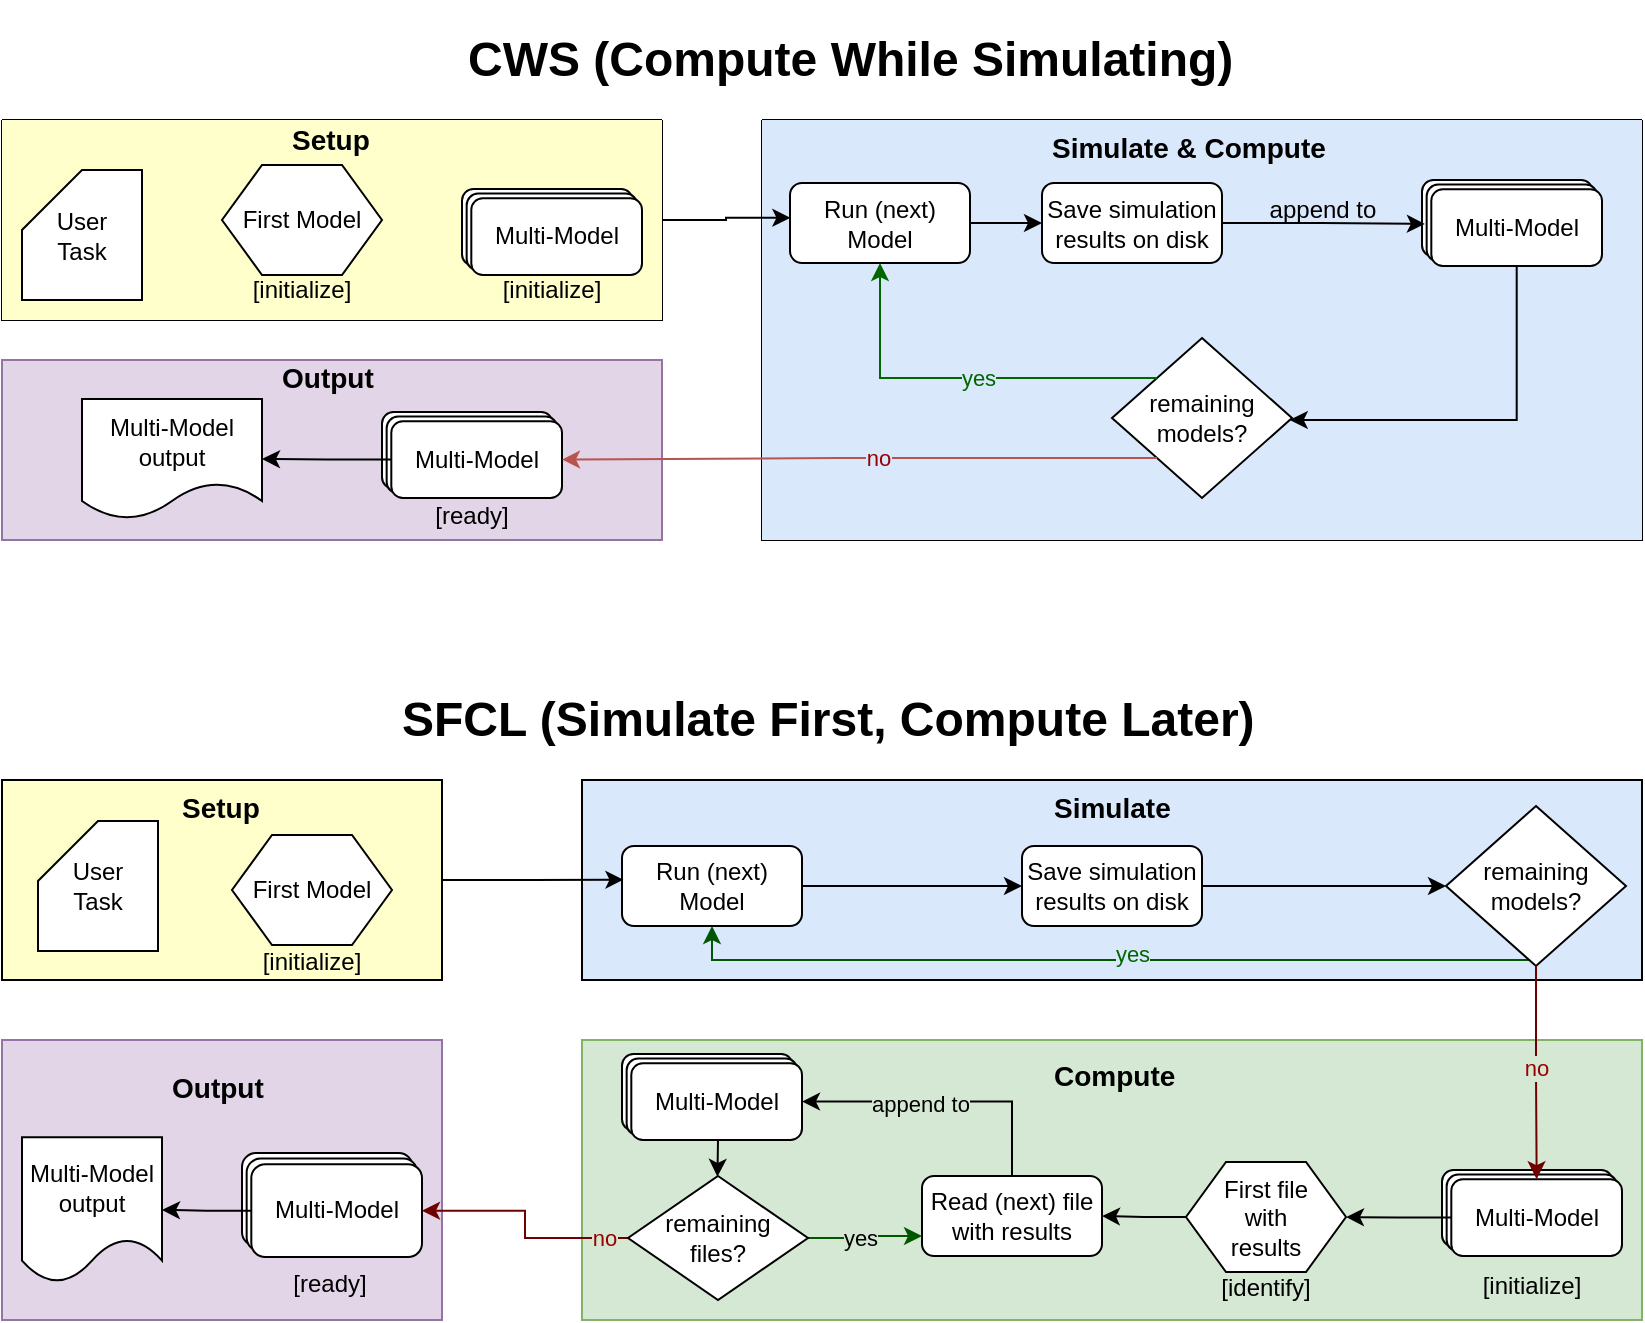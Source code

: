 <mxfile version="24.4.13" type="device">
  <diagram name="Page-1" id="GIKHmB9y_BDL_x4ilWfb">
    <mxGraphModel dx="744" dy="1757" grid="1" gridSize="10" guides="1" tooltips="1" connect="1" arrows="1" fold="1" page="1" pageScale="1" pageWidth="850" pageHeight="1100" math="0" shadow="0">
      <root>
        <mxCell id="0" />
        <mxCell id="1" parent="0" />
        <mxCell id="igS4ZqF1SHgYxhtwcaFk-54" value="" style="swimlane;startSize=0;fillColor=#FFFFCC;gradientColor=none;" parent="1" vertex="1">
          <mxGeometry y="20" width="330" height="100" as="geometry" />
        </mxCell>
        <mxCell id="kXIgV7pdSpHbNDQo-jJT-2" value="" style="rounded=0;whiteSpace=wrap;html=1;fillColor=#FFFFCC;strokeColor=none;" parent="igS4ZqF1SHgYxhtwcaFk-54" vertex="1">
          <mxGeometry width="330" height="100" as="geometry" />
        </mxCell>
        <mxCell id="igS4ZqF1SHgYxhtwcaFk-37" value="First Model" style="shape=hexagon;perimeter=hexagonPerimeter2;whiteSpace=wrap;html=1;fixedSize=1;" parent="igS4ZqF1SHgYxhtwcaFk-54" vertex="1">
          <mxGeometry x="110" y="22.5" width="80" height="55" as="geometry" />
        </mxCell>
        <mxCell id="igS4ZqF1SHgYxhtwcaFk-50" value="" style="group" parent="igS4ZqF1SHgYxhtwcaFk-54" vertex="1" connectable="0">
          <mxGeometry x="230" y="34.5" width="90" height="43" as="geometry" />
        </mxCell>
        <mxCell id="igS4ZqF1SHgYxhtwcaFk-46" value="" style="rounded=1;whiteSpace=wrap;html=1;" parent="igS4ZqF1SHgYxhtwcaFk-50" vertex="1">
          <mxGeometry width="85.345" height="38.393" as="geometry" />
        </mxCell>
        <mxCell id="igS4ZqF1SHgYxhtwcaFk-47" value="" style="rounded=1;whiteSpace=wrap;html=1;" parent="igS4ZqF1SHgYxhtwcaFk-50" vertex="1">
          <mxGeometry x="2.328" y="2.304" width="85.345" height="38.393" as="geometry" />
        </mxCell>
        <mxCell id="igS4ZqF1SHgYxhtwcaFk-48" value="Multi-Model" style="rounded=1;whiteSpace=wrap;html=1;" parent="igS4ZqF1SHgYxhtwcaFk-50" vertex="1">
          <mxGeometry x="4.655" y="4.607" width="85.345" height="38.393" as="geometry" />
        </mxCell>
        <mxCell id="n94J9Nm3W72VEINgGD9b-1" value="[initialize]" style="text;html=1;align=center;verticalAlign=middle;whiteSpace=wrap;rounded=0;" parent="igS4ZqF1SHgYxhtwcaFk-54" vertex="1">
          <mxGeometry x="245" y="70" width="60" height="30" as="geometry" />
        </mxCell>
        <mxCell id="n94J9Nm3W72VEINgGD9b-2" value="[initialize]" style="text;html=1;align=center;verticalAlign=middle;whiteSpace=wrap;rounded=0;" parent="igS4ZqF1SHgYxhtwcaFk-54" vertex="1">
          <mxGeometry x="120" y="70" width="60" height="30" as="geometry" />
        </mxCell>
        <mxCell id="n94J9Nm3W72VEINgGD9b-10" value="User&lt;div&gt;Task&lt;/div&gt;" style="shape=card;whiteSpace=wrap;html=1;" parent="igS4ZqF1SHgYxhtwcaFk-54" vertex="1">
          <mxGeometry x="10" y="25" width="60" height="65" as="geometry" />
        </mxCell>
        <mxCell id="n94J9Nm3W72VEINgGD9b-11" value="&lt;h1 style=&quot;margin-top: 0px;&quot;&gt;&lt;font style=&quot;font-size: 14px;&quot;&gt;Setup&lt;/font&gt;&lt;/h1&gt;" style="text;html=1;whiteSpace=wrap;overflow=hidden;rounded=0;" parent="igS4ZqF1SHgYxhtwcaFk-54" vertex="1">
          <mxGeometry x="142.5" y="-14.5" width="45" height="35" as="geometry" />
        </mxCell>
        <mxCell id="igS4ZqF1SHgYxhtwcaFk-75" value="" style="swimlane;startSize=0;strokeColor=default;fillColor=#CCE5FF;gradientColor=none;fillStyle=solid;" parent="1" vertex="1">
          <mxGeometry x="380" y="20" width="440" height="210" as="geometry" />
        </mxCell>
        <mxCell id="kXIgV7pdSpHbNDQo-jJT-1" value="" style="rounded=0;whiteSpace=wrap;html=1;fillColor=#dae8fc;strokeColor=none;" parent="igS4ZqF1SHgYxhtwcaFk-75" vertex="1">
          <mxGeometry width="440" height="210" as="geometry" />
        </mxCell>
        <mxCell id="n94J9Nm3W72VEINgGD9b-12" value="&lt;h1 style=&quot;margin-top: 0px;&quot;&gt;&lt;font style=&quot;font-size: 14px;&quot;&gt;Simulate &amp;amp; Compute&lt;/font&gt;&lt;/h1&gt;" style="text;html=1;whiteSpace=wrap;overflow=hidden;rounded=0;" parent="igS4ZqF1SHgYxhtwcaFk-75" vertex="1">
          <mxGeometry x="142.5" y="-10" width="155" height="40" as="geometry" />
        </mxCell>
        <mxCell id="kXIgV7pdSpHbNDQo-jJT-50" value="" style="group" parent="igS4ZqF1SHgYxhtwcaFk-75" vertex="1" connectable="0">
          <mxGeometry x="14" y="30" width="406" height="159" as="geometry" />
        </mxCell>
        <mxCell id="igS4ZqF1SHgYxhtwcaFk-77" value="" style="group" parent="kXIgV7pdSpHbNDQo-jJT-50" vertex="1" connectable="0">
          <mxGeometry x="316" width="90" height="43" as="geometry" />
        </mxCell>
        <mxCell id="igS4ZqF1SHgYxhtwcaFk-78" value="" style="rounded=1;whiteSpace=wrap;html=1;" parent="igS4ZqF1SHgYxhtwcaFk-77" vertex="1">
          <mxGeometry width="85.345" height="38.393" as="geometry" />
        </mxCell>
        <mxCell id="igS4ZqF1SHgYxhtwcaFk-79" value="" style="rounded=1;whiteSpace=wrap;html=1;" parent="igS4ZqF1SHgYxhtwcaFk-77" vertex="1">
          <mxGeometry x="2.328" y="2.304" width="85.345" height="38.393" as="geometry" />
        </mxCell>
        <mxCell id="igS4ZqF1SHgYxhtwcaFk-80" value="Multi-Model" style="rounded=1;whiteSpace=wrap;html=1;" parent="igS4ZqF1SHgYxhtwcaFk-77" vertex="1">
          <mxGeometry x="4.655" y="4.607" width="85.345" height="38.393" as="geometry" />
        </mxCell>
        <mxCell id="igS4ZqF1SHgYxhtwcaFk-39" value="Run (next) Model" style="rounded=1;whiteSpace=wrap;html=1;" parent="kXIgV7pdSpHbNDQo-jJT-50" vertex="1">
          <mxGeometry y="1.5" width="90" height="40" as="geometry" />
        </mxCell>
        <mxCell id="igS4ZqF1SHgYxhtwcaFk-40" value="Save simulation results on disk" style="rounded=1;whiteSpace=wrap;html=1;" parent="kXIgV7pdSpHbNDQo-jJT-50" vertex="1">
          <mxGeometry x="126" y="1.5" width="90" height="40" as="geometry" />
        </mxCell>
        <mxCell id="igS4ZqF1SHgYxhtwcaFk-82" style="edgeStyle=orthogonalEdgeStyle;rounded=0;orthogonalLoop=1;jettySize=auto;html=1;" parent="kXIgV7pdSpHbNDQo-jJT-50" source="igS4ZqF1SHgYxhtwcaFk-39" target="igS4ZqF1SHgYxhtwcaFk-40" edge="1">
          <mxGeometry relative="1" as="geometry" />
        </mxCell>
        <mxCell id="igS4ZqF1SHgYxhtwcaFk-86" style="edgeStyle=orthogonalEdgeStyle;rounded=0;orthogonalLoop=1;jettySize=auto;html=1;entryX=0.017;entryY=0.572;entryDx=0;entryDy=0;entryPerimeter=0;" parent="kXIgV7pdSpHbNDQo-jJT-50" source="igS4ZqF1SHgYxhtwcaFk-40" target="igS4ZqF1SHgYxhtwcaFk-78" edge="1">
          <mxGeometry relative="1" as="geometry" />
        </mxCell>
        <mxCell id="igS4ZqF1SHgYxhtwcaFk-87" value="append t&lt;span style=&quot;background-color: initial;&quot;&gt;o&lt;/span&gt;" style="text;html=1;align=center;verticalAlign=middle;resizable=0;points=[];autosize=1;strokeColor=none;fillColor=none;" parent="kXIgV7pdSpHbNDQo-jJT-50" vertex="1">
          <mxGeometry x="226" width="80" height="30" as="geometry" />
        </mxCell>
        <mxCell id="igS4ZqF1SHgYxhtwcaFk-90" value="remaining models?" style="rhombus;whiteSpace=wrap;html=1;" parent="kXIgV7pdSpHbNDQo-jJT-50" vertex="1">
          <mxGeometry x="161" y="79" width="90" height="80" as="geometry" />
        </mxCell>
        <mxCell id="igS4ZqF1SHgYxhtwcaFk-95" style="edgeStyle=orthogonalEdgeStyle;rounded=0;orthogonalLoop=1;jettySize=auto;html=1;" parent="kXIgV7pdSpHbNDQo-jJT-50" source="igS4ZqF1SHgYxhtwcaFk-80" target="igS4ZqF1SHgYxhtwcaFk-90" edge="1">
          <mxGeometry relative="1" as="geometry">
            <Array as="points">
              <mxPoint x="363" y="120" />
            </Array>
          </mxGeometry>
        </mxCell>
        <mxCell id="igS4ZqF1SHgYxhtwcaFk-96" style="edgeStyle=orthogonalEdgeStyle;rounded=0;orthogonalLoop=1;jettySize=auto;html=1;exitX=0;exitY=0;exitDx=0;exitDy=0;entryX=0.5;entryY=1;entryDx=0;entryDy=0;strokeColor=#006600;" parent="kXIgV7pdSpHbNDQo-jJT-50" source="igS4ZqF1SHgYxhtwcaFk-90" target="igS4ZqF1SHgYxhtwcaFk-39" edge="1">
          <mxGeometry relative="1" as="geometry" />
        </mxCell>
        <mxCell id="igS4ZqF1SHgYxhtwcaFk-97" value="yes" style="edgeLabel;html=1;align=center;verticalAlign=middle;resizable=0;points=[];labelBackgroundColor=#DAE8FC;fontColor=#006600;" parent="igS4ZqF1SHgYxhtwcaFk-96" vertex="1" connectable="0">
          <mxGeometry x="-0.086" relative="1" as="geometry">
            <mxPoint as="offset" />
          </mxGeometry>
        </mxCell>
        <mxCell id="igS4ZqF1SHgYxhtwcaFk-106" value="" style="swimlane;startSize=0;" parent="1" vertex="1">
          <mxGeometry y="140" width="330" height="90" as="geometry" />
        </mxCell>
        <mxCell id="kXIgV7pdSpHbNDQo-jJT-113" value="" style="group" parent="igS4ZqF1SHgYxhtwcaFk-106" vertex="1" connectable="0">
          <mxGeometry y="-15.5" width="330" height="105.5" as="geometry" />
        </mxCell>
        <mxCell id="kXIgV7pdSpHbNDQo-jJT-3" value="" style="rounded=0;whiteSpace=wrap;html=1;strokeColor=#9673a6;fillColor=#e1d5e7;" parent="kXIgV7pdSpHbNDQo-jJT-113" vertex="1">
          <mxGeometry y="15.5" width="330" height="90" as="geometry" />
        </mxCell>
        <mxCell id="igS4ZqF1SHgYxhtwcaFk-112" value="" style="group" parent="kXIgV7pdSpHbNDQo-jJT-113" vertex="1" connectable="0">
          <mxGeometry x="190" y="41.5" width="90" height="43" as="geometry" />
        </mxCell>
        <mxCell id="igS4ZqF1SHgYxhtwcaFk-113" value="" style="rounded=1;whiteSpace=wrap;html=1;" parent="igS4ZqF1SHgYxhtwcaFk-112" vertex="1">
          <mxGeometry width="85.345" height="38.393" as="geometry" />
        </mxCell>
        <mxCell id="igS4ZqF1SHgYxhtwcaFk-114" value="" style="rounded=1;whiteSpace=wrap;html=1;" parent="igS4ZqF1SHgYxhtwcaFk-112" vertex="1">
          <mxGeometry x="2.328" y="2.304" width="85.345" height="38.393" as="geometry" />
        </mxCell>
        <mxCell id="igS4ZqF1SHgYxhtwcaFk-115" value="Multi-Model" style="rounded=1;whiteSpace=wrap;html=1;" parent="igS4ZqF1SHgYxhtwcaFk-112" vertex="1">
          <mxGeometry x="4.655" y="4.607" width="85.345" height="38.393" as="geometry" />
        </mxCell>
        <mxCell id="n94J9Nm3W72VEINgGD9b-5" value="[ready]" style="text;html=1;align=center;verticalAlign=middle;whiteSpace=wrap;rounded=0;" parent="kXIgV7pdSpHbNDQo-jJT-113" vertex="1">
          <mxGeometry x="205" y="78.5" width="60" height="30" as="geometry" />
        </mxCell>
        <mxCell id="n94J9Nm3W72VEINgGD9b-7" value="Multi-Model output" style="shape=document;whiteSpace=wrap;html=1;boundedLbl=1;" parent="kXIgV7pdSpHbNDQo-jJT-113" vertex="1">
          <mxGeometry x="40" y="35" width="90" height="60" as="geometry" />
        </mxCell>
        <mxCell id="n94J9Nm3W72VEINgGD9b-8" style="edgeStyle=orthogonalEdgeStyle;rounded=0;orthogonalLoop=1;jettySize=auto;html=1;entryX=1;entryY=0.5;entryDx=0;entryDy=0;" parent="kXIgV7pdSpHbNDQo-jJT-113" source="igS4ZqF1SHgYxhtwcaFk-115" target="n94J9Nm3W72VEINgGD9b-7" edge="1">
          <mxGeometry relative="1" as="geometry" />
        </mxCell>
        <mxCell id="n94J9Nm3W72VEINgGD9b-15" value="&lt;h1 style=&quot;margin-top: 0px;&quot;&gt;&lt;font style=&quot;font-size: 14px;&quot;&gt;Output&lt;/font&gt;&lt;/h1&gt;" style="text;html=1;whiteSpace=wrap;overflow=hidden;rounded=0;" parent="kXIgV7pdSpHbNDQo-jJT-113" vertex="1">
          <mxGeometry x="137.5" width="55" height="35" as="geometry" />
        </mxCell>
        <mxCell id="igS4ZqF1SHgYxhtwcaFk-116" style="edgeStyle=orthogonalEdgeStyle;rounded=0;orthogonalLoop=1;jettySize=auto;html=1;exitX=0;exitY=1;exitDx=0;exitDy=0;fillColor=#f8cecc;strokeColor=#b85450;" parent="1" source="igS4ZqF1SHgYxhtwcaFk-90" target="igS4ZqF1SHgYxhtwcaFk-115" edge="1">
          <mxGeometry relative="1" as="geometry" />
        </mxCell>
        <mxCell id="igS4ZqF1SHgYxhtwcaFk-117" value="no" style="edgeLabel;html=1;align=center;verticalAlign=middle;resizable=0;points=[];labelBackgroundColor=#DAE8FC;fontColor=#990000;" parent="igS4ZqF1SHgYxhtwcaFk-116" vertex="1" connectable="0">
          <mxGeometry x="-0.061" relative="1" as="geometry">
            <mxPoint as="offset" />
          </mxGeometry>
        </mxCell>
        <mxCell id="kXIgV7pdSpHbNDQo-jJT-5" value="" style="rounded=0;whiteSpace=wrap;html=1;fillColor=#FFFFCC;strokeColor=default;" parent="1" vertex="1">
          <mxGeometry y="350" width="220" height="100" as="geometry" />
        </mxCell>
        <mxCell id="kXIgV7pdSpHbNDQo-jJT-6" value="User&lt;div&gt;Task&lt;/div&gt;" style="shape=card;whiteSpace=wrap;html=1;" parent="1" vertex="1">
          <mxGeometry x="18" y="370.5" width="60" height="65" as="geometry" />
        </mxCell>
        <mxCell id="kXIgV7pdSpHbNDQo-jJT-8" value="&lt;h1&gt;&lt;font style=&quot;font-size: 24px;&quot;&gt;CWS (Compute While Simulating)&lt;/font&gt;&lt;/h1&gt;" style="text;html=1;strokeColor=none;fillColor=none;spacing=5;spacingTop=-20;whiteSpace=wrap;overflow=hidden;rounded=0;" parent="1" vertex="1">
          <mxGeometry x="228" y="-30" width="395" height="50" as="geometry" />
        </mxCell>
        <mxCell id="kXIgV7pdSpHbNDQo-jJT-9" value="&lt;h1&gt;&lt;font style=&quot;font-size: 24px;&quot;&gt;SFCL (Simulate First, Compute Later)&lt;/font&gt;&lt;/h1&gt;" style="text;html=1;strokeColor=none;fillColor=none;spacing=5;spacingTop=-20;whiteSpace=wrap;overflow=hidden;rounded=0;" parent="1" vertex="1">
          <mxGeometry x="195" y="300" width="460" height="40" as="geometry" />
        </mxCell>
        <mxCell id="kXIgV7pdSpHbNDQo-jJT-12" value="First Model" style="shape=hexagon;perimeter=hexagonPerimeter2;whiteSpace=wrap;html=1;fixedSize=1;" parent="1" vertex="1">
          <mxGeometry x="115" y="377.5" width="80" height="55" as="geometry" />
        </mxCell>
        <mxCell id="kXIgV7pdSpHbNDQo-jJT-13" value="&lt;h1 style=&quot;margin-top: 0px;&quot;&gt;&lt;font style=&quot;font-size: 14px;&quot;&gt;Setup&lt;/font&gt;&lt;/h1&gt;" style="text;html=1;whiteSpace=wrap;overflow=hidden;rounded=0;" parent="1" vertex="1">
          <mxGeometry x="87.5" y="340" width="45" height="35" as="geometry" />
        </mxCell>
        <mxCell id="kXIgV7pdSpHbNDQo-jJT-14" value="[initialize]" style="text;html=1;align=center;verticalAlign=middle;whiteSpace=wrap;rounded=0;" parent="1" vertex="1">
          <mxGeometry x="125" y="426" width="60" height="30" as="geometry" />
        </mxCell>
        <mxCell id="kXIgV7pdSpHbNDQo-jJT-83" value="" style="rounded=0;whiteSpace=wrap;html=1;fillColor=#DAE8FC;" parent="1" vertex="1">
          <mxGeometry x="290" y="350" width="530" height="100" as="geometry" />
        </mxCell>
        <mxCell id="kXIgV7pdSpHbNDQo-jJT-105" style="edgeStyle=orthogonalEdgeStyle;rounded=0;orthogonalLoop=1;jettySize=auto;html=1;" parent="1" source="kXIgV7pdSpHbNDQo-jJT-98" target="kXIgV7pdSpHbNDQo-jJT-104" edge="1">
          <mxGeometry relative="1" as="geometry" />
        </mxCell>
        <mxCell id="kXIgV7pdSpHbNDQo-jJT-98" value="Run (next) Model" style="rounded=1;whiteSpace=wrap;html=1;" parent="1" vertex="1">
          <mxGeometry x="310" y="383" width="90" height="40" as="geometry" />
        </mxCell>
        <mxCell id="kXIgV7pdSpHbNDQo-jJT-103" style="edgeStyle=orthogonalEdgeStyle;rounded=0;orthogonalLoop=1;jettySize=auto;html=1;entryX=0.002;entryY=0.435;entryDx=0;entryDy=0;entryPerimeter=0;" parent="1" source="kXIgV7pdSpHbNDQo-jJT-2" target="igS4ZqF1SHgYxhtwcaFk-39" edge="1">
          <mxGeometry relative="1" as="geometry" />
        </mxCell>
        <mxCell id="kXIgV7pdSpHbNDQo-jJT-108" style="edgeStyle=orthogonalEdgeStyle;rounded=0;orthogonalLoop=1;jettySize=auto;html=1;exitX=1;exitY=0.5;exitDx=0;exitDy=0;" parent="1" source="kXIgV7pdSpHbNDQo-jJT-104" target="kXIgV7pdSpHbNDQo-jJT-106" edge="1">
          <mxGeometry relative="1" as="geometry" />
        </mxCell>
        <mxCell id="kXIgV7pdSpHbNDQo-jJT-104" value="Save simulation results on disk" style="rounded=1;whiteSpace=wrap;html=1;" parent="1" vertex="1">
          <mxGeometry x="510" y="383" width="90" height="40" as="geometry" />
        </mxCell>
        <mxCell id="kXIgV7pdSpHbNDQo-jJT-109" style="edgeStyle=orthogonalEdgeStyle;rounded=0;orthogonalLoop=1;jettySize=auto;html=1;fillColor=#008a00;strokeColor=#005700;" parent="1" source="kXIgV7pdSpHbNDQo-jJT-106" target="kXIgV7pdSpHbNDQo-jJT-98" edge="1">
          <mxGeometry relative="1" as="geometry">
            <Array as="points">
              <mxPoint x="355" y="440" />
            </Array>
          </mxGeometry>
        </mxCell>
        <mxCell id="kXIgV7pdSpHbNDQo-jJT-110" value="yes" style="edgeLabel;html=1;align=center;verticalAlign=middle;resizable=0;points=[];labelBackgroundColor=#DAE8FC;fontColor=#006600;" parent="kXIgV7pdSpHbNDQo-jJT-109" vertex="1" connectable="0">
          <mxGeometry x="-0.068" y="1" relative="1" as="geometry">
            <mxPoint y="-4" as="offset" />
          </mxGeometry>
        </mxCell>
        <mxCell id="kXIgV7pdSpHbNDQo-jJT-106" value="remaining models?" style="rhombus;whiteSpace=wrap;html=1;" parent="1" vertex="1">
          <mxGeometry x="722" y="363" width="90" height="80" as="geometry" />
        </mxCell>
        <mxCell id="kXIgV7pdSpHbNDQo-jJT-107" value="&lt;h1 style=&quot;margin-top: 0px;&quot;&gt;&lt;font style=&quot;font-size: 14px;&quot;&gt;Simulate&lt;/font&gt;&lt;/h1&gt;" style="text;html=1;whiteSpace=wrap;overflow=hidden;rounded=0;" parent="1" vertex="1">
          <mxGeometry x="523.75" y="340" width="62.5" height="40" as="geometry" />
        </mxCell>
        <mxCell id="kXIgV7pdSpHbNDQo-jJT-65" style="edgeStyle=orthogonalEdgeStyle;rounded=0;orthogonalLoop=1;jettySize=auto;html=1;entryX=0.008;entryY=0.421;entryDx=0;entryDy=0;entryPerimeter=0;" parent="1" source="kXIgV7pdSpHbNDQo-jJT-5" target="kXIgV7pdSpHbNDQo-jJT-98" edge="1">
          <mxGeometry relative="1" as="geometry">
            <mxPoint x="290" y="400" as="targetPoint" />
          </mxGeometry>
        </mxCell>
        <mxCell id="kXIgV7pdSpHbNDQo-jJT-111" value="" style="rounded=0;whiteSpace=wrap;html=1;fillColor=#d5e8d4;strokeColor=#82b366;" parent="1" vertex="1">
          <mxGeometry x="290" y="480" width="530" height="140" as="geometry" />
        </mxCell>
        <mxCell id="kXIgV7pdSpHbNDQo-jJT-126" value="&lt;h1 style=&quot;margin-top: 0px;&quot;&gt;&lt;font style=&quot;font-size: 14px;&quot;&gt;Compute&lt;/font&gt;&lt;/h1&gt;" style="text;html=1;whiteSpace=wrap;overflow=hidden;rounded=0;" parent="1" vertex="1">
          <mxGeometry x="523.75" y="473.8" width="62.5" height="40" as="geometry" />
        </mxCell>
        <mxCell id="kXIgV7pdSpHbNDQo-jJT-190" style="edgeStyle=orthogonalEdgeStyle;rounded=0;orthogonalLoop=1;jettySize=auto;html=1;entryX=1;entryY=0.5;entryDx=0;entryDy=0;" parent="1" source="kXIgV7pdSpHbNDQo-jJT-137" target="kXIgV7pdSpHbNDQo-jJT-162" edge="1">
          <mxGeometry relative="1" as="geometry">
            <Array as="points">
              <mxPoint x="505" y="511" />
            </Array>
          </mxGeometry>
        </mxCell>
        <mxCell id="kXIgV7pdSpHbNDQo-jJT-191" value="append to" style="edgeLabel;html=1;align=center;verticalAlign=middle;resizable=0;points=[];labelBackgroundColor=#D5E8D4;" parent="kXIgV7pdSpHbNDQo-jJT-190" vertex="1" connectable="0">
          <mxGeometry x="0.164" y="1" relative="1" as="geometry">
            <mxPoint as="offset" />
          </mxGeometry>
        </mxCell>
        <mxCell id="kXIgV7pdSpHbNDQo-jJT-137" value="Read (next) file&lt;br&gt;with results" style="rounded=1;whiteSpace=wrap;html=1;" parent="1" vertex="1">
          <mxGeometry x="460" y="548" width="90" height="40" as="geometry" />
        </mxCell>
        <mxCell id="kXIgV7pdSpHbNDQo-jJT-139" value="[identify]" style="text;html=1;align=center;verticalAlign=middle;whiteSpace=wrap;rounded=0;" parent="1" vertex="1">
          <mxGeometry x="602" y="589" width="60" height="30" as="geometry" />
        </mxCell>
        <mxCell id="kXIgV7pdSpHbNDQo-jJT-150" value="" style="group" parent="1" vertex="1" connectable="0">
          <mxGeometry x="720" y="545" width="90" height="43" as="geometry" />
        </mxCell>
        <mxCell id="kXIgV7pdSpHbNDQo-jJT-151" value="" style="rounded=1;whiteSpace=wrap;html=1;" parent="kXIgV7pdSpHbNDQo-jJT-150" vertex="1">
          <mxGeometry width="85.345" height="38.393" as="geometry" />
        </mxCell>
        <mxCell id="kXIgV7pdSpHbNDQo-jJT-152" value="" style="rounded=1;whiteSpace=wrap;html=1;" parent="kXIgV7pdSpHbNDQo-jJT-150" vertex="1">
          <mxGeometry x="2.328" y="2.304" width="85.345" height="38.393" as="geometry" />
        </mxCell>
        <mxCell id="kXIgV7pdSpHbNDQo-jJT-153" value="Multi-Model" style="rounded=1;whiteSpace=wrap;html=1;" parent="kXIgV7pdSpHbNDQo-jJT-150" vertex="1">
          <mxGeometry x="4.655" y="4.607" width="85.345" height="38.393" as="geometry" />
        </mxCell>
        <mxCell id="kXIgV7pdSpHbNDQo-jJT-154" value="[initialize]" style="text;html=1;align=center;verticalAlign=middle;whiteSpace=wrap;rounded=0;" parent="1" vertex="1">
          <mxGeometry x="735" y="588" width="60" height="30" as="geometry" />
        </mxCell>
        <mxCell id="kXIgV7pdSpHbNDQo-jJT-189" style="edgeStyle=orthogonalEdgeStyle;rounded=0;orthogonalLoop=1;jettySize=auto;html=1;entryX=1;entryY=0.5;entryDx=0;entryDy=0;" parent="1" source="kXIgV7pdSpHbNDQo-jJT-156" target="kXIgV7pdSpHbNDQo-jJT-137" edge="1">
          <mxGeometry relative="1" as="geometry" />
        </mxCell>
        <mxCell id="kXIgV7pdSpHbNDQo-jJT-156" value="First file &lt;br&gt;with&lt;br&gt;results" style="shape=hexagon;perimeter=hexagonPerimeter2;whiteSpace=wrap;html=1;fixedSize=1;" parent="1" vertex="1">
          <mxGeometry x="592" y="541" width="80" height="55" as="geometry" />
        </mxCell>
        <mxCell id="kXIgV7pdSpHbNDQo-jJT-159" value="" style="group" parent="1" vertex="1" connectable="0">
          <mxGeometry x="310" y="487" width="90" height="43" as="geometry" />
        </mxCell>
        <mxCell id="kXIgV7pdSpHbNDQo-jJT-160" value="" style="rounded=1;whiteSpace=wrap;html=1;" parent="kXIgV7pdSpHbNDQo-jJT-159" vertex="1">
          <mxGeometry width="85.345" height="38.393" as="geometry" />
        </mxCell>
        <mxCell id="kXIgV7pdSpHbNDQo-jJT-161" value="" style="rounded=1;whiteSpace=wrap;html=1;" parent="kXIgV7pdSpHbNDQo-jJT-159" vertex="1">
          <mxGeometry x="2.328" y="2.304" width="85.345" height="38.393" as="geometry" />
        </mxCell>
        <mxCell id="kXIgV7pdSpHbNDQo-jJT-162" value="Multi-Model" style="rounded=1;whiteSpace=wrap;html=1;" parent="kXIgV7pdSpHbNDQo-jJT-159" vertex="1">
          <mxGeometry x="4.655" y="4.607" width="85.345" height="38.393" as="geometry" />
        </mxCell>
        <mxCell id="kXIgV7pdSpHbNDQo-jJT-179" value="" style="group" parent="1" vertex="1" connectable="0">
          <mxGeometry y="480" width="220" height="140" as="geometry" />
        </mxCell>
        <mxCell id="kXIgV7pdSpHbNDQo-jJT-115" value="" style="rounded=0;whiteSpace=wrap;html=1;strokeColor=#9673a6;fillColor=#e1d5e7;" parent="kXIgV7pdSpHbNDQo-jJT-179" vertex="1">
          <mxGeometry width="220" height="140" as="geometry" />
        </mxCell>
        <mxCell id="kXIgV7pdSpHbNDQo-jJT-116" value="" style="group" parent="kXIgV7pdSpHbNDQo-jJT-179" vertex="1" connectable="0">
          <mxGeometry x="120" y="56.501" width="90" height="52.036" as="geometry" />
        </mxCell>
        <mxCell id="kXIgV7pdSpHbNDQo-jJT-117" value="" style="rounded=1;whiteSpace=wrap;html=1;" parent="kXIgV7pdSpHbNDQo-jJT-116" vertex="1">
          <mxGeometry width="85.345" height="46.46" as="geometry" />
        </mxCell>
        <mxCell id="kXIgV7pdSpHbNDQo-jJT-118" value="" style="rounded=1;whiteSpace=wrap;html=1;" parent="kXIgV7pdSpHbNDQo-jJT-116" vertex="1">
          <mxGeometry x="2.328" y="2.788" width="85.345" height="46.46" as="geometry" />
        </mxCell>
        <mxCell id="kXIgV7pdSpHbNDQo-jJT-119" value="Multi-Model" style="rounded=1;whiteSpace=wrap;html=1;" parent="kXIgV7pdSpHbNDQo-jJT-116" vertex="1">
          <mxGeometry x="4.655" y="5.575" width="85.345" height="46.46" as="geometry" />
        </mxCell>
        <mxCell id="kXIgV7pdSpHbNDQo-jJT-120" value="[ready]" style="text;html=1;align=center;verticalAlign=middle;whiteSpace=wrap;rounded=0;" parent="kXIgV7pdSpHbNDQo-jJT-179" vertex="1">
          <mxGeometry x="134" y="103.696" width="60" height="36.304" as="geometry" />
        </mxCell>
        <mxCell id="kXIgV7pdSpHbNDQo-jJT-121" value="Multi-Model output" style="shape=document;whiteSpace=wrap;html=1;boundedLbl=1;" parent="kXIgV7pdSpHbNDQo-jJT-179" vertex="1">
          <mxGeometry x="10" y="48.635" width="70" height="72.608" as="geometry" />
        </mxCell>
        <mxCell id="kXIgV7pdSpHbNDQo-jJT-122" style="edgeStyle=orthogonalEdgeStyle;rounded=0;orthogonalLoop=1;jettySize=auto;html=1;entryX=1;entryY=0.5;entryDx=0;entryDy=0;" parent="kXIgV7pdSpHbNDQo-jJT-179" source="kXIgV7pdSpHbNDQo-jJT-119" target="kXIgV7pdSpHbNDQo-jJT-121" edge="1">
          <mxGeometry relative="1" as="geometry" />
        </mxCell>
        <mxCell id="kXIgV7pdSpHbNDQo-jJT-123" value="&lt;h1 style=&quot;margin-top: 0px;&quot;&gt;&lt;font style=&quot;font-size: 14px;&quot;&gt;Output&lt;/font&gt;&lt;/h1&gt;" style="text;html=1;whiteSpace=wrap;overflow=hidden;rounded=0;" parent="kXIgV7pdSpHbNDQo-jJT-179" vertex="1">
          <mxGeometry x="82.5" width="55" height="42.355" as="geometry" />
        </mxCell>
        <mxCell id="kXIgV7pdSpHbNDQo-jJT-192" style="edgeStyle=orthogonalEdgeStyle;rounded=0;orthogonalLoop=1;jettySize=auto;html=1;entryX=0;entryY=0.75;entryDx=0;entryDy=0;fillColor=#008a00;strokeColor=#005700;" parent="1" source="kXIgV7pdSpHbNDQo-jJT-180" target="kXIgV7pdSpHbNDQo-jJT-137" edge="1">
          <mxGeometry relative="1" as="geometry" />
        </mxCell>
        <mxCell id="kXIgV7pdSpHbNDQo-jJT-193" value="yes" style="edgeLabel;html=1;align=center;verticalAlign=middle;resizable=0;points=[];labelBackgroundColor=#D5E8D4;" parent="kXIgV7pdSpHbNDQo-jJT-192" vertex="1" connectable="0">
          <mxGeometry x="-0.129" relative="1" as="geometry">
            <mxPoint as="offset" />
          </mxGeometry>
        </mxCell>
        <mxCell id="kXIgV7pdSpHbNDQo-jJT-195" style="edgeStyle=orthogonalEdgeStyle;rounded=0;orthogonalLoop=1;jettySize=auto;html=1;fillColor=#a20025;strokeColor=#6F0000;" parent="1" source="kXIgV7pdSpHbNDQo-jJT-180" target="kXIgV7pdSpHbNDQo-jJT-119" edge="1">
          <mxGeometry relative="1" as="geometry" />
        </mxCell>
        <mxCell id="kXIgV7pdSpHbNDQo-jJT-196" value="no" style="edgeLabel;html=1;align=center;verticalAlign=middle;resizable=0;points=[];labelBackgroundColor=#D5E8D4;fontColor=#990000;" parent="kXIgV7pdSpHbNDQo-jJT-195" vertex="1" connectable="0">
          <mxGeometry x="-0.284" y="-1" relative="1" as="geometry">
            <mxPoint x="30" y="1" as="offset" />
          </mxGeometry>
        </mxCell>
        <mxCell id="kXIgV7pdSpHbNDQo-jJT-180" value="remaining &lt;br&gt;files?" style="rhombus;whiteSpace=wrap;html=1;" parent="1" vertex="1">
          <mxGeometry x="313" y="548" width="90" height="62" as="geometry" />
        </mxCell>
        <mxCell id="kXIgV7pdSpHbNDQo-jJT-186" style="edgeStyle=orthogonalEdgeStyle;rounded=0;orthogonalLoop=1;jettySize=auto;html=1;entryX=0.508;entryY=-0.034;entryDx=0;entryDy=0;entryPerimeter=0;" parent="1" edge="1">
          <mxGeometry relative="1" as="geometry">
            <mxPoint x="358" y="530" as="sourcePoint" />
            <mxPoint x="357.72" y="548.42" as="targetPoint" />
          </mxGeometry>
        </mxCell>
        <mxCell id="kXIgV7pdSpHbNDQo-jJT-187" style="edgeStyle=orthogonalEdgeStyle;rounded=0;orthogonalLoop=1;jettySize=auto;html=1;entryX=0.5;entryY=0;entryDx=0;entryDy=0;fillColor=#a20025;strokeColor=#6F0000;" parent="1" source="kXIgV7pdSpHbNDQo-jJT-106" target="kXIgV7pdSpHbNDQo-jJT-153" edge="1">
          <mxGeometry relative="1" as="geometry" />
        </mxCell>
        <mxCell id="kXIgV7pdSpHbNDQo-jJT-197" value="no" style="edgeLabel;html=1;align=center;verticalAlign=middle;resizable=0;points=[];fontColor=#990000;labelBackgroundColor=#D5E8D4;" parent="kXIgV7pdSpHbNDQo-jJT-187" vertex="1" connectable="0">
          <mxGeometry x="-0.67" y="-1" relative="1" as="geometry">
            <mxPoint x="1" y="33" as="offset" />
          </mxGeometry>
        </mxCell>
        <mxCell id="kXIgV7pdSpHbNDQo-jJT-188" style="edgeStyle=orthogonalEdgeStyle;rounded=0;orthogonalLoop=1;jettySize=auto;html=1;entryX=1;entryY=0.5;entryDx=0;entryDy=0;" parent="1" source="kXIgV7pdSpHbNDQo-jJT-153" target="kXIgV7pdSpHbNDQo-jJT-156" edge="1">
          <mxGeometry relative="1" as="geometry" />
        </mxCell>
      </root>
    </mxGraphModel>
  </diagram>
</mxfile>
